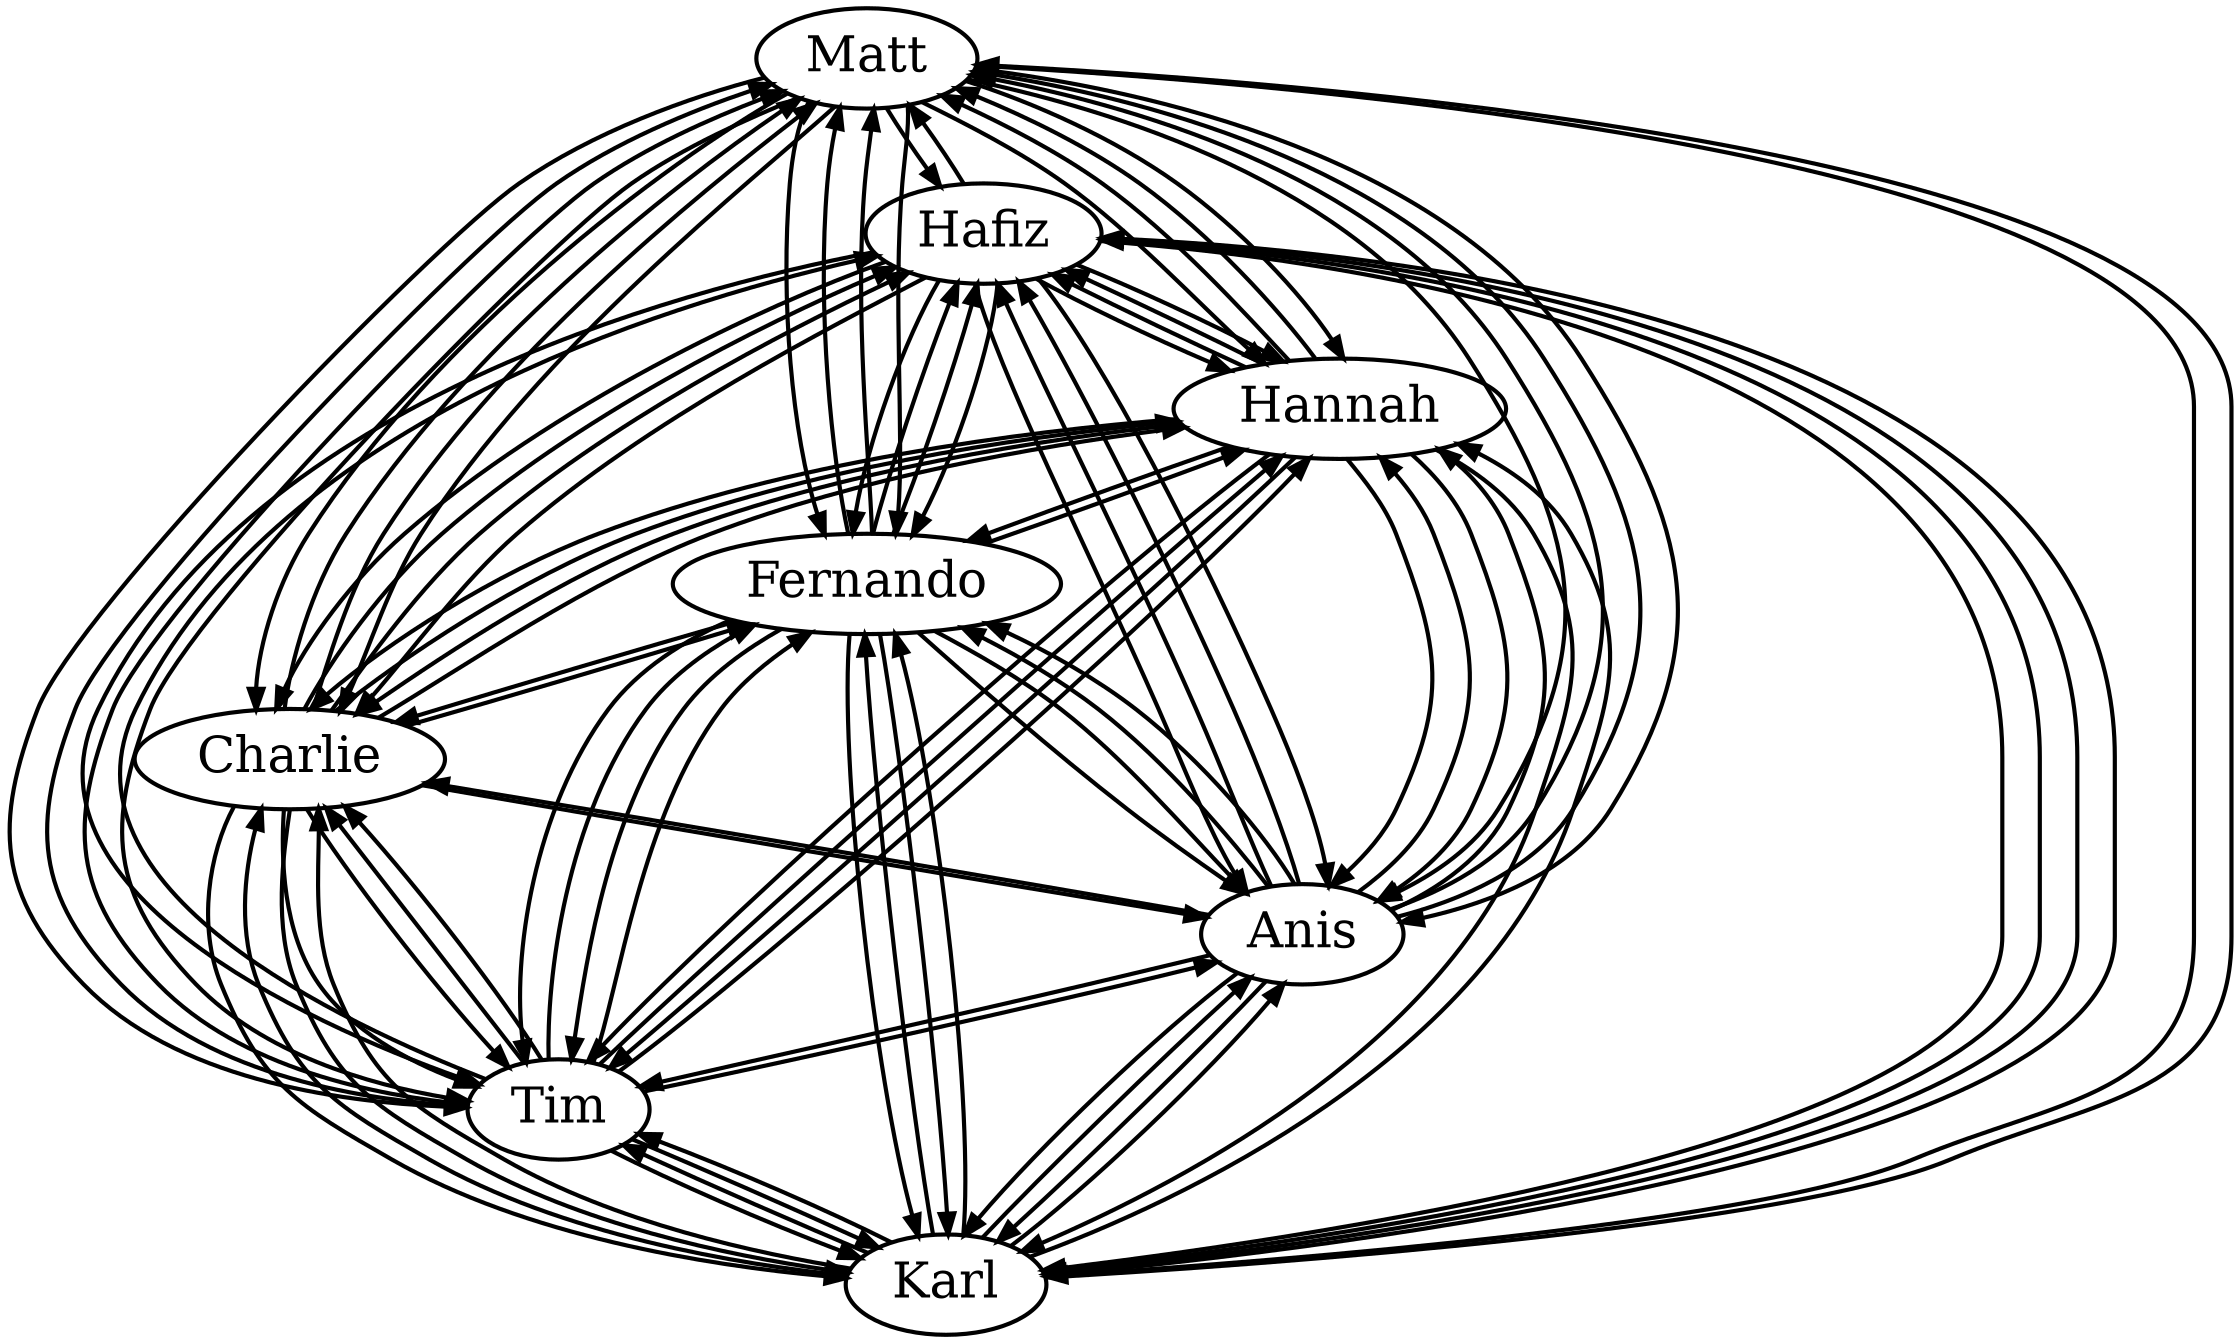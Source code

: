 digraph fully_connected {
  edge [penwidth=2] node [penwidth=2, fontsize=24]
  Matt     [pos="527.681,-98.5215"]
  Hafiz    [pos="327.075,-15.4274"]
  Karl     [pos="610.776,-299.128"]
  Tim      [pos="126.468,-98.5215"]
  Anis     [pos="43.3738,-299.128"]
  Charlie  [pos="126.468,-499.735"]
  Fernando [pos="327.075,-582.829"]
  Hannah   [pos="527.681,-499.735"]

  Matt -> Hafiz -> Tim -> Anis -> Charlie -> Fernando -> Hannah -> Karl -> Matt
  Matt -> Karl -> Hannah -> Fernando -> Charlie -> Anis -> Tim -> Hafiz -> Matt

  Karl -> Hafiz -> Karl
  Karl -> Tim -> Karl
  Karl -> Anis -> Karl
  Karl -> Charlie -> Karl
  Karl -> Fernando -> Karl

  Matt -> Tim -> Matt
  Matt -> Anis -> Matt
  Matt -> Charlie -> Matt
  Matt -> Fernando -> Matt
  Matt -> Hannah -> Matt

  Hafiz -> Anis -> Hafiz
  Hafiz -> Charlie -> Hafiz
  Hafiz -> Fernando -> Hafiz
  Hafiz -> Hannah -> Hafiz
  Hafiz -> Karl -> Hafiz

  Tim -> Charlie -> Tim
  Tim -> Fernando -> Tim
  Tim -> Hannah -> Tim
  Tim -> Karl -> Tim
  Tim -> Matt -> Tim

  Anis -> Fernando -> Anis
  Anis -> Hannah -> Anis
  Anis -> Karl -> Anis
  Anis -> Matt -> Anis
  Anis -> Hafiz -> Anis

  Charlie -> Hannah -> Charlie
  Charlie -> Karl -> Charlie
  Charlie -> Matt -> Charlie
  Charlie -> Hafiz -> Charlie
  Charlie -> Tim -> Charlie

  Fernando -> Karl -> Fernando
  Fernando -> Matt -> Fernando
  Fernando -> Hafiz -> Fernando
  Fernando -> Tim -> Fernando
  Fernando -> Anis -> Fernando

  Hannah -> Matt -> Hannah
  Hannah -> Hafiz -> Hannah
  Hannah -> Tim -> Hannah
  Hannah -> Anis -> Hannah
  Hannah -> Charlie -> Hannah
}

